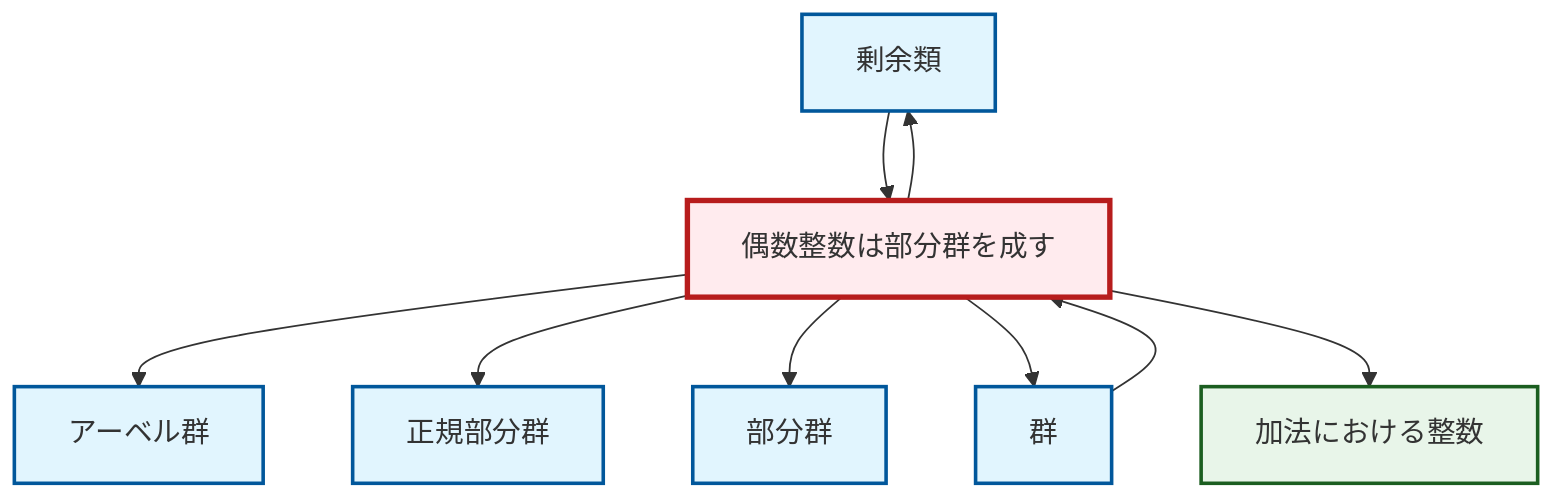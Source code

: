 graph TD
    classDef definition fill:#e1f5fe,stroke:#01579b,stroke-width:2px
    classDef theorem fill:#f3e5f5,stroke:#4a148c,stroke-width:2px
    classDef axiom fill:#fff3e0,stroke:#e65100,stroke-width:2px
    classDef example fill:#e8f5e9,stroke:#1b5e20,stroke-width:2px
    classDef current fill:#ffebee,stroke:#b71c1c,stroke-width:3px
    def-coset["剰余類"]:::definition
    ex-even-integers-subgroup["偶数整数は部分群を成す"]:::example
    def-subgroup["部分群"]:::definition
    def-abelian-group["アーベル群"]:::definition
    def-group["群"]:::definition
    def-normal-subgroup["正規部分群"]:::definition
    ex-integers-addition["加法における整数"]:::example
    ex-even-integers-subgroup --> def-abelian-group
    ex-even-integers-subgroup --> def-coset
    def-coset --> ex-even-integers-subgroup
    ex-even-integers-subgroup --> def-normal-subgroup
    ex-even-integers-subgroup --> def-subgroup
    ex-even-integers-subgroup --> def-group
    def-group --> ex-even-integers-subgroup
    ex-even-integers-subgroup --> ex-integers-addition
    class ex-even-integers-subgroup current